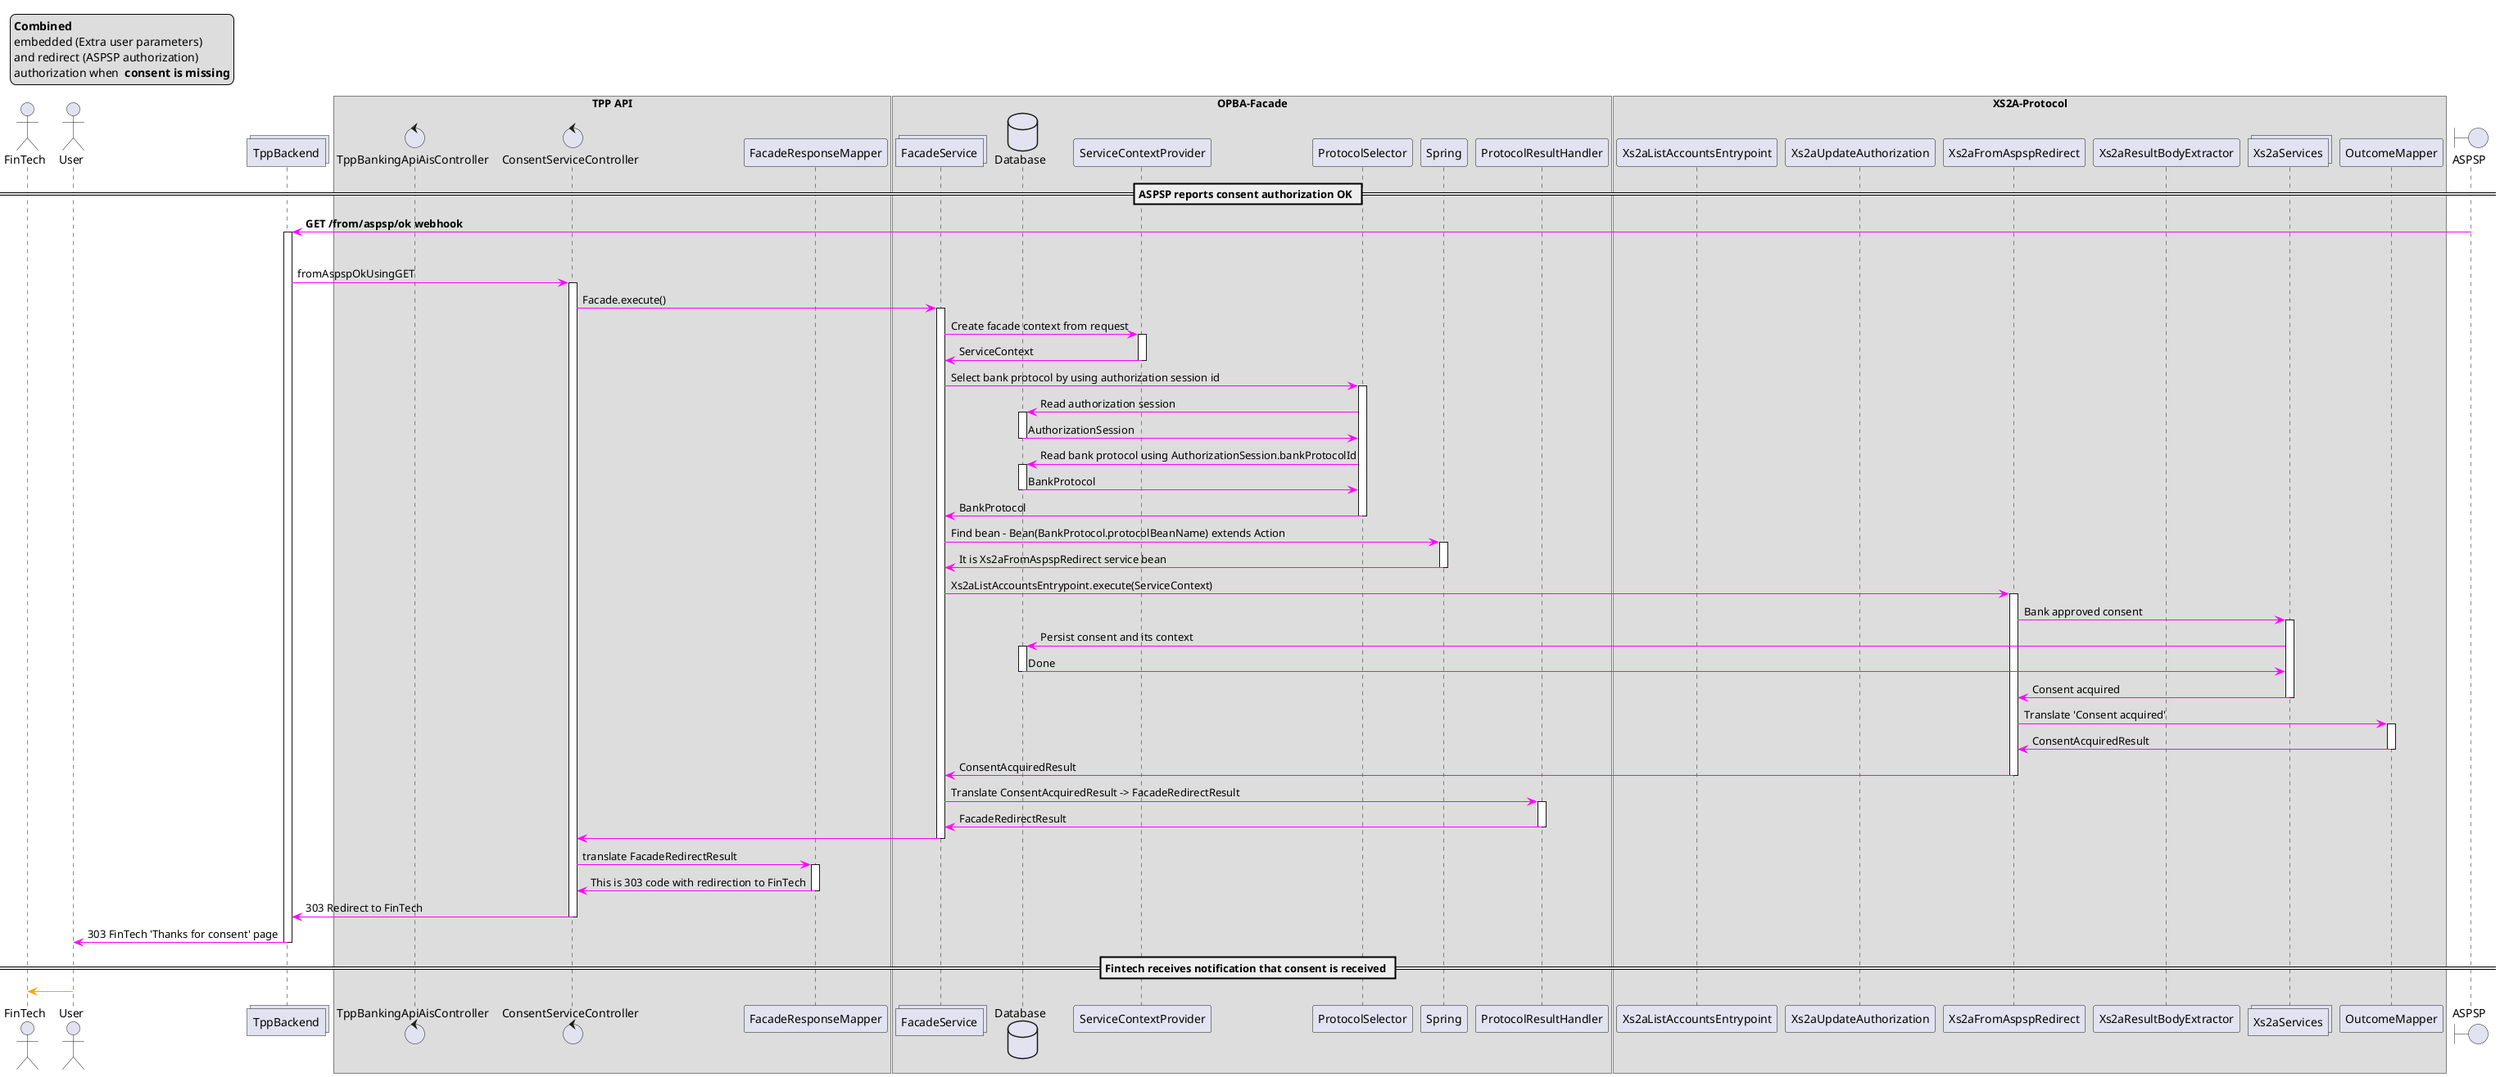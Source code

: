 @startuml
legend top left
  <b>Combined</b>
  embedded (Extra user parameters)
  and redirect (ASPSP authorization)
  authorization when  <b>consent is missing</b>
endlegend

actor FinTech
actor User

collections TppBackend

box "TPP API"
control TppBankingApiAisController
control ConsentServiceController
participant FacadeResponseMapper
endbox

box "OPBA-Facade"
collections FacadeService
database Database
participant ServiceContextProvider
participant ProtocolSelector
participant Spring
participant ProtocolResultHandler
endbox

box "XS2A-Protocol"
participant Xs2aListAccountsEntrypoint
participant Xs2aUpdateAuthorization
participant Xs2aFromAspspRedirect
participant Xs2aResultBodyExtractor
collections Xs2aServices
participant OutcomeMapper
endbox

boundary ASPSP
== ASPSP reports consent authorization OK ==
ASPSP [#magenta]-> TppBackend ++ : <b>GET /from/aspsp/ok webhook</b>
deactivate ASPSP
TppBackend [#magenta]-> ConsentServiceController ++ : fromAspspOkUsingGET
ConsentServiceController [#magenta]-> FacadeService ++ : Facade.execute()
FacadeService [#magenta]-> ServiceContextProvider ++ : Create facade context from request
FacadeService <-[#magenta] ServiceContextProvider -- : ServiceContext
FacadeService [#magenta]-> ProtocolSelector ++ : Select bank protocol by using authorization session id
ProtocolSelector [#magenta]-> Database ++ : Read authorization session
Database [#magenta]-> ProtocolSelector -- : AuthorizationSession
ProtocolSelector [#magenta]-> Database ++ : Read bank protocol using AuthorizationSession.bankProtocolId
Database [#magenta]-> ProtocolSelector -- : BankProtocol
ProtocolSelector [#magenta]-> FacadeService -- : BankProtocol
FacadeService [#magenta]-> Spring ++ : Find bean - Bean(BankProtocol.protocolBeanName) extends Action
FacadeService <-[#magenta] Spring -- : It is Xs2aFromAspspRedirect service bean
FacadeService [#magenta]-> Xs2aFromAspspRedirect ++ : Xs2aListAccountsEntrypoint.execute(ServiceContext)
Xs2aFromAspspRedirect [#magenta]-> Xs2aServices ++ : Bank approved consent
Xs2aServices [#magenta]-> Database ++ : Persist consent and its context
Database [#magenta]-> Xs2aServices -- : Done
Xs2aServices [#magenta]-> Xs2aFromAspspRedirect -- : Consent acquired
Xs2aFromAspspRedirect [#magenta]-> OutcomeMapper ++ : Translate 'Consent acquired'
OutcomeMapper [#magenta]-> Xs2aFromAspspRedirect -- : ConsentAcquiredResult
Xs2aFromAspspRedirect [#magenta]-> FacadeService -- : ConsentAcquiredResult
FacadeService [#magenta]-> ProtocolResultHandler ++ : Translate ConsentAcquiredResult -> FacadeRedirectResult
ProtocolResultHandler [#magenta]-> FacadeService -- : FacadeRedirectResult
FacadeService [#magenta]-> ConsentServiceController --
ConsentServiceController [#magenta]-> FacadeResponseMapper ++ : translate FacadeRedirectResult
FacadeResponseMapper [#magenta]-> ConsentServiceController -- : This is 303 code with redirection to FinTech
ConsentServiceController [#magenta]-> TppBackend -- : 303 Redirect to FinTech
deactivate ConsentServiceController
TppBackend [#magenta]-> User -- : 303 FinTech 'Thanks for consent' page

== Fintech receives notification that consent is received ==
User [#orange]-> FinTech
@enduml
